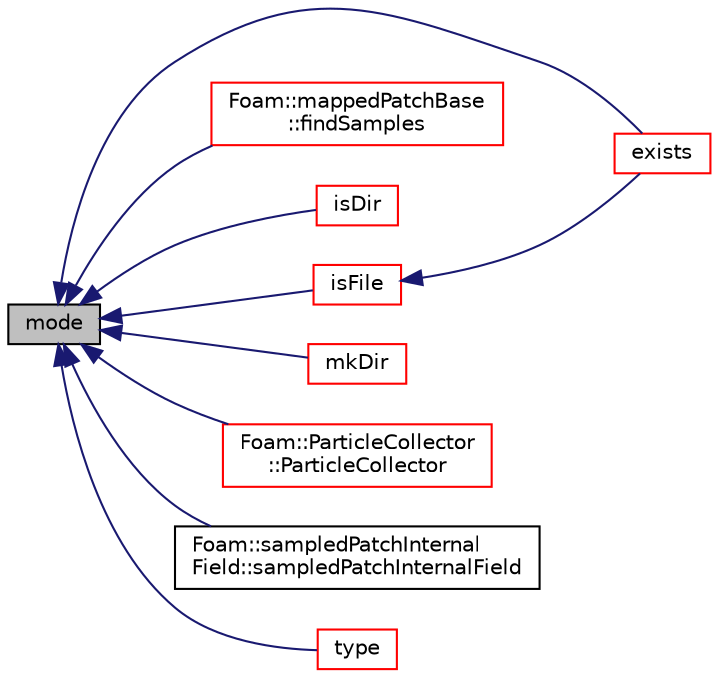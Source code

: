 digraph "mode"
{
  bgcolor="transparent";
  edge [fontname="Helvetica",fontsize="10",labelfontname="Helvetica",labelfontsize="10"];
  node [fontname="Helvetica",fontsize="10",shape=record];
  rankdir="LR";
  Node1 [label="mode",height=0.2,width=0.4,color="black", fillcolor="grey75", style="filled", fontcolor="black"];
  Node1 -> Node2 [dir="back",color="midnightblue",fontsize="10",style="solid",fontname="Helvetica"];
  Node2 [label="exists",height=0.2,width=0.4,color="red",URL="$a10909.html#a361e3374754d656658e0dc4a8310ce32",tooltip="Does the name exist (as DIRECTORY or FILE) in the file system? "];
  Node1 -> Node3 [dir="back",color="midnightblue",fontsize="10",style="solid",fontname="Helvetica"];
  Node3 [label="Foam::mappedPatchBase\l::findSamples",height=0.2,width=0.4,color="red",URL="$a01456.html#af1dadf58aa8d06f7448d1859188f909d",tooltip="Find cells/faces containing samples. "];
  Node1 -> Node4 [dir="back",color="midnightblue",fontsize="10",style="solid",fontname="Helvetica"];
  Node4 [label="isDir",height=0.2,width=0.4,color="red",URL="$a10909.html#a9c9cf5d33b9c5961f835aefe5d860c5a",tooltip="Does the name exist as a DIRECTORY in the file system? "];
  Node1 -> Node5 [dir="back",color="midnightblue",fontsize="10",style="solid",fontname="Helvetica"];
  Node5 [label="isFile",height=0.2,width=0.4,color="red",URL="$a10909.html#a1cf13d004cf482571af182540a8d1526",tooltip="Does the name exist as a FILE in the file system? "];
  Node5 -> Node2 [dir="back",color="midnightblue",fontsize="10",style="solid",fontname="Helvetica"];
  Node1 -> Node6 [dir="back",color="midnightblue",fontsize="10",style="solid",fontname="Helvetica"];
  Node6 [label="mkDir",height=0.2,width=0.4,color="red",URL="$a10909.html#a2ae410f2311adf94d66451b7423fdf4e",tooltip="Make a directory and return an error if it could not be created. "];
  Node1 -> Node7 [dir="back",color="midnightblue",fontsize="10",style="solid",fontname="Helvetica"];
  Node7 [label="Foam::ParticleCollector\l::ParticleCollector",height=0.2,width=0.4,color="red",URL="$a01818.html#a7e033a5ad0d811a2692f6ae9237f85e6",tooltip="Construct from dictionary. "];
  Node1 -> Node8 [dir="back",color="midnightblue",fontsize="10",style="solid",fontname="Helvetica"];
  Node8 [label="Foam::sampledPatchInternal\lField::sampledPatchInternalField",height=0.2,width=0.4,color="black",URL="$a02303.html#a3aee63f01712c7a45299253ce06e5b1d",tooltip="Construct from dictionary. "];
  Node1 -> Node9 [dir="back",color="midnightblue",fontsize="10",style="solid",fontname="Helvetica"];
  Node9 [label="type",height=0.2,width=0.4,color="red",URL="$a10909.html#aec48583af672626378f501eb9fc32cd1",tooltip="Return the file type: DIRECTORY or FILE. "];
}
